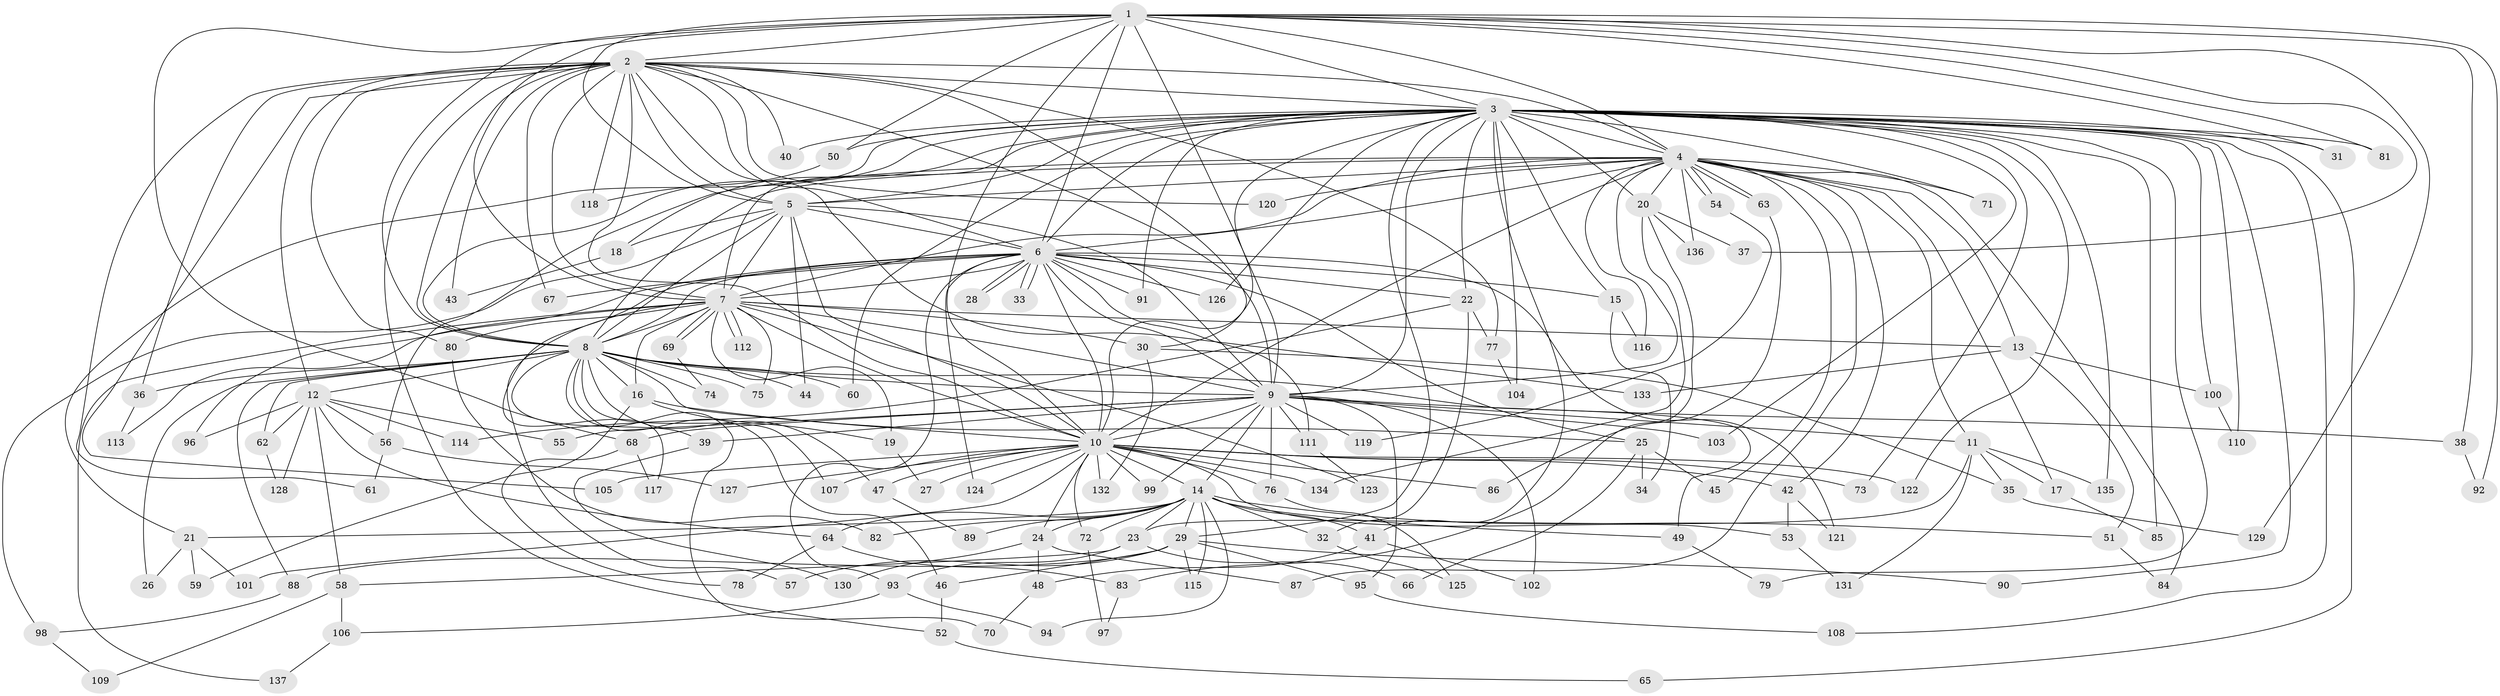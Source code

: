 // coarse degree distribution, {30: 0.009433962264150943, 33: 0.009433962264150943, 32: 0.009433962264150943, 26: 0.018867924528301886, 10: 0.009433962264150943, 19: 0.009433962264150943, 20: 0.009433962264150943, 7: 0.02830188679245283, 9: 0.009433962264150943, 17: 0.009433962264150943, 4: 0.07547169811320754, 5: 0.05660377358490566, 3: 0.22641509433962265, 6: 0.009433962264150943, 2: 0.4811320754716981, 1: 0.02830188679245283}
// Generated by graph-tools (version 1.1) at 2025/41/03/06/25 10:41:40]
// undirected, 137 vertices, 299 edges
graph export_dot {
graph [start="1"]
  node [color=gray90,style=filled];
  1;
  2;
  3;
  4;
  5;
  6;
  7;
  8;
  9;
  10;
  11;
  12;
  13;
  14;
  15;
  16;
  17;
  18;
  19;
  20;
  21;
  22;
  23;
  24;
  25;
  26;
  27;
  28;
  29;
  30;
  31;
  32;
  33;
  34;
  35;
  36;
  37;
  38;
  39;
  40;
  41;
  42;
  43;
  44;
  45;
  46;
  47;
  48;
  49;
  50;
  51;
  52;
  53;
  54;
  55;
  56;
  57;
  58;
  59;
  60;
  61;
  62;
  63;
  64;
  65;
  66;
  67;
  68;
  69;
  70;
  71;
  72;
  73;
  74;
  75;
  76;
  77;
  78;
  79;
  80;
  81;
  82;
  83;
  84;
  85;
  86;
  87;
  88;
  89;
  90;
  91;
  92;
  93;
  94;
  95;
  96;
  97;
  98;
  99;
  100;
  101;
  102;
  103;
  104;
  105;
  106;
  107;
  108;
  109;
  110;
  111;
  112;
  113;
  114;
  115;
  116;
  117;
  118;
  119;
  120;
  121;
  122;
  123;
  124;
  125;
  126;
  127;
  128;
  129;
  130;
  131;
  132;
  133;
  134;
  135;
  136;
  137;
  1 -- 2;
  1 -- 3;
  1 -- 4;
  1 -- 5;
  1 -- 6;
  1 -- 7;
  1 -- 8;
  1 -- 9;
  1 -- 10;
  1 -- 31;
  1 -- 37;
  1 -- 38;
  1 -- 50;
  1 -- 68;
  1 -- 81;
  1 -- 92;
  1 -- 129;
  2 -- 3;
  2 -- 4;
  2 -- 5;
  2 -- 6;
  2 -- 7;
  2 -- 8;
  2 -- 9;
  2 -- 10;
  2 -- 12;
  2 -- 30;
  2 -- 36;
  2 -- 40;
  2 -- 43;
  2 -- 52;
  2 -- 61;
  2 -- 67;
  2 -- 77;
  2 -- 80;
  2 -- 105;
  2 -- 118;
  2 -- 120;
  2 -- 133;
  3 -- 4;
  3 -- 5;
  3 -- 6;
  3 -- 7;
  3 -- 8;
  3 -- 9;
  3 -- 10;
  3 -- 15;
  3 -- 18;
  3 -- 20;
  3 -- 21;
  3 -- 22;
  3 -- 29;
  3 -- 31;
  3 -- 40;
  3 -- 41;
  3 -- 50;
  3 -- 60;
  3 -- 65;
  3 -- 71;
  3 -- 73;
  3 -- 79;
  3 -- 81;
  3 -- 85;
  3 -- 90;
  3 -- 91;
  3 -- 100;
  3 -- 103;
  3 -- 104;
  3 -- 108;
  3 -- 110;
  3 -- 122;
  3 -- 126;
  3 -- 135;
  4 -- 5;
  4 -- 6;
  4 -- 7;
  4 -- 8;
  4 -- 9;
  4 -- 10;
  4 -- 11;
  4 -- 13;
  4 -- 17;
  4 -- 20;
  4 -- 42;
  4 -- 45;
  4 -- 54;
  4 -- 54;
  4 -- 56;
  4 -- 63;
  4 -- 63;
  4 -- 71;
  4 -- 84;
  4 -- 87;
  4 -- 116;
  4 -- 120;
  4 -- 136;
  5 -- 6;
  5 -- 7;
  5 -- 8;
  5 -- 9;
  5 -- 10;
  5 -- 18;
  5 -- 44;
  5 -- 98;
  6 -- 7;
  6 -- 8;
  6 -- 9;
  6 -- 10;
  6 -- 15;
  6 -- 22;
  6 -- 25;
  6 -- 28;
  6 -- 28;
  6 -- 33;
  6 -- 33;
  6 -- 67;
  6 -- 91;
  6 -- 93;
  6 -- 96;
  6 -- 111;
  6 -- 117;
  6 -- 121;
  6 -- 124;
  6 -- 126;
  7 -- 8;
  7 -- 9;
  7 -- 10;
  7 -- 13;
  7 -- 16;
  7 -- 19;
  7 -- 30;
  7 -- 57;
  7 -- 69;
  7 -- 69;
  7 -- 75;
  7 -- 80;
  7 -- 112;
  7 -- 112;
  7 -- 113;
  7 -- 123;
  7 -- 137;
  8 -- 9;
  8 -- 10;
  8 -- 12;
  8 -- 16;
  8 -- 26;
  8 -- 36;
  8 -- 39;
  8 -- 44;
  8 -- 46;
  8 -- 47;
  8 -- 49;
  8 -- 60;
  8 -- 62;
  8 -- 70;
  8 -- 74;
  8 -- 75;
  8 -- 88;
  8 -- 107;
  9 -- 10;
  9 -- 11;
  9 -- 14;
  9 -- 38;
  9 -- 39;
  9 -- 55;
  9 -- 68;
  9 -- 76;
  9 -- 95;
  9 -- 99;
  9 -- 102;
  9 -- 103;
  9 -- 111;
  9 -- 119;
  10 -- 14;
  10 -- 24;
  10 -- 27;
  10 -- 42;
  10 -- 47;
  10 -- 53;
  10 -- 72;
  10 -- 73;
  10 -- 76;
  10 -- 86;
  10 -- 99;
  10 -- 101;
  10 -- 105;
  10 -- 107;
  10 -- 122;
  10 -- 124;
  10 -- 127;
  10 -- 132;
  10 -- 134;
  11 -- 17;
  11 -- 23;
  11 -- 35;
  11 -- 131;
  11 -- 135;
  12 -- 55;
  12 -- 56;
  12 -- 58;
  12 -- 62;
  12 -- 64;
  12 -- 96;
  12 -- 114;
  12 -- 128;
  13 -- 51;
  13 -- 100;
  13 -- 133;
  14 -- 21;
  14 -- 23;
  14 -- 24;
  14 -- 29;
  14 -- 32;
  14 -- 41;
  14 -- 49;
  14 -- 51;
  14 -- 64;
  14 -- 72;
  14 -- 82;
  14 -- 89;
  14 -- 94;
  14 -- 115;
  15 -- 34;
  15 -- 116;
  16 -- 19;
  16 -- 25;
  16 -- 59;
  17 -- 85;
  18 -- 43;
  19 -- 27;
  20 -- 37;
  20 -- 83;
  20 -- 134;
  20 -- 136;
  21 -- 26;
  21 -- 59;
  21 -- 101;
  22 -- 32;
  22 -- 77;
  22 -- 114;
  23 -- 58;
  23 -- 66;
  23 -- 93;
  24 -- 48;
  24 -- 87;
  24 -- 130;
  25 -- 34;
  25 -- 45;
  25 -- 66;
  29 -- 46;
  29 -- 57;
  29 -- 88;
  29 -- 90;
  29 -- 95;
  29 -- 115;
  30 -- 35;
  30 -- 132;
  32 -- 125;
  35 -- 129;
  36 -- 113;
  38 -- 92;
  39 -- 130;
  41 -- 48;
  41 -- 102;
  42 -- 53;
  42 -- 121;
  46 -- 52;
  47 -- 89;
  48 -- 70;
  49 -- 79;
  50 -- 118;
  51 -- 84;
  52 -- 65;
  53 -- 131;
  54 -- 119;
  56 -- 61;
  56 -- 127;
  58 -- 106;
  58 -- 109;
  62 -- 128;
  63 -- 86;
  64 -- 78;
  64 -- 83;
  68 -- 78;
  68 -- 117;
  69 -- 74;
  72 -- 97;
  76 -- 125;
  77 -- 104;
  80 -- 82;
  83 -- 97;
  88 -- 98;
  93 -- 94;
  93 -- 106;
  95 -- 108;
  98 -- 109;
  100 -- 110;
  106 -- 137;
  111 -- 123;
}
